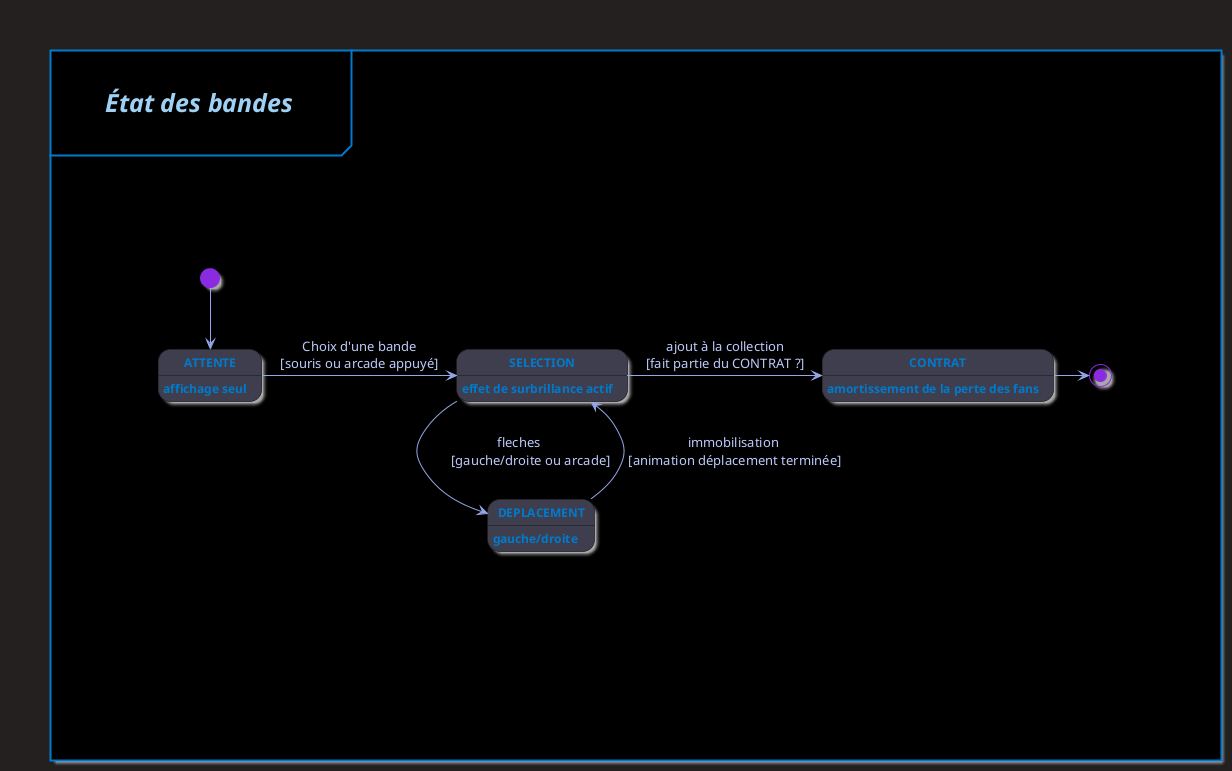 @startuml "État des bandes"
' Définir le style global
skinparam {
    backgroundColor #252020ff
    shadowing true
    FontName "Consolas"
    ArrowColor #94a7e7ff
    ArrowFontColor #bdcbfbff
    StartColor #007acc
    EndColor #bdcbfb
}
' Style pour les states
<style>
state {
    BackgroundColor #3e3e4eff
    fontColor #007acc
    BorderColor #007acc
    FontName "Consolas"
    FontSize 12
    FontStyle bold
}

mainframe {
  LineColor #007acc
  LineThickness 2.0
  FontColor #9ed1f3ff
  FontSize 25
  FontStyle italic
  Margin 50
  Padding 100
  backgroundColor #000000ff
}
</style>
mainframe \n\t**État des bandes**\t\n

    state ATTENTE : affichage seul
    state SELECTION : effet de surbrillance actif
    state DEPLACEMENT : gauche/droite
    state CONTRAT : amortissement de la perte des fans

    [*] #BlueViolet --> ATTENTE
    ATTENTE -> SELECTION : Choix d'une bande\n[souris ou arcade appuyé]
    SELECTION -> DEPLACEMENT : fleches\n\t[gauche/droite ou arcade]\t
    DEPLACEMENT --> SELECTION :immobilisation\n [animation déplacement terminée]
    SELECTION -> CONTRAT :ajout à la collection\n[fait partie du CONTRAT ?]
    CONTRAT -> [*] #BlueViolet
@enduml